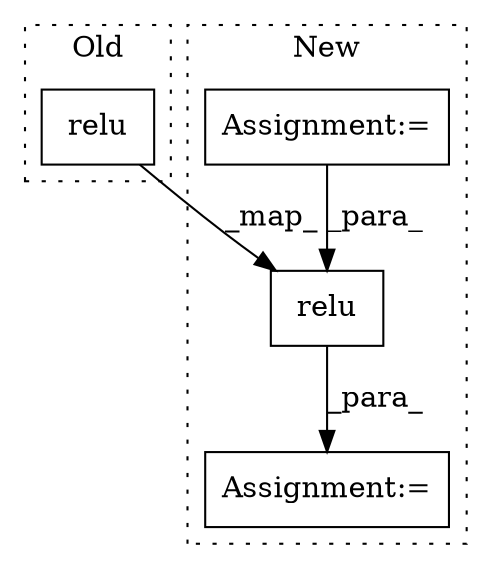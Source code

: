 digraph G {
subgraph cluster0 {
1 [label="relu" a="32" s="532,550" l="5,1" shape="box"];
label = "Old";
style="dotted";
}
subgraph cluster1 {
2 [label="relu" a="32" s="657,675" l="5,1" shape="box"];
3 [label="Assignment:=" a="7" s="685" l="1" shape="box"];
4 [label="Assignment:=" a="7" s="602" l="1" shape="box"];
label = "New";
style="dotted";
}
1 -> 2 [label="_map_"];
2 -> 3 [label="_para_"];
4 -> 2 [label="_para_"];
}